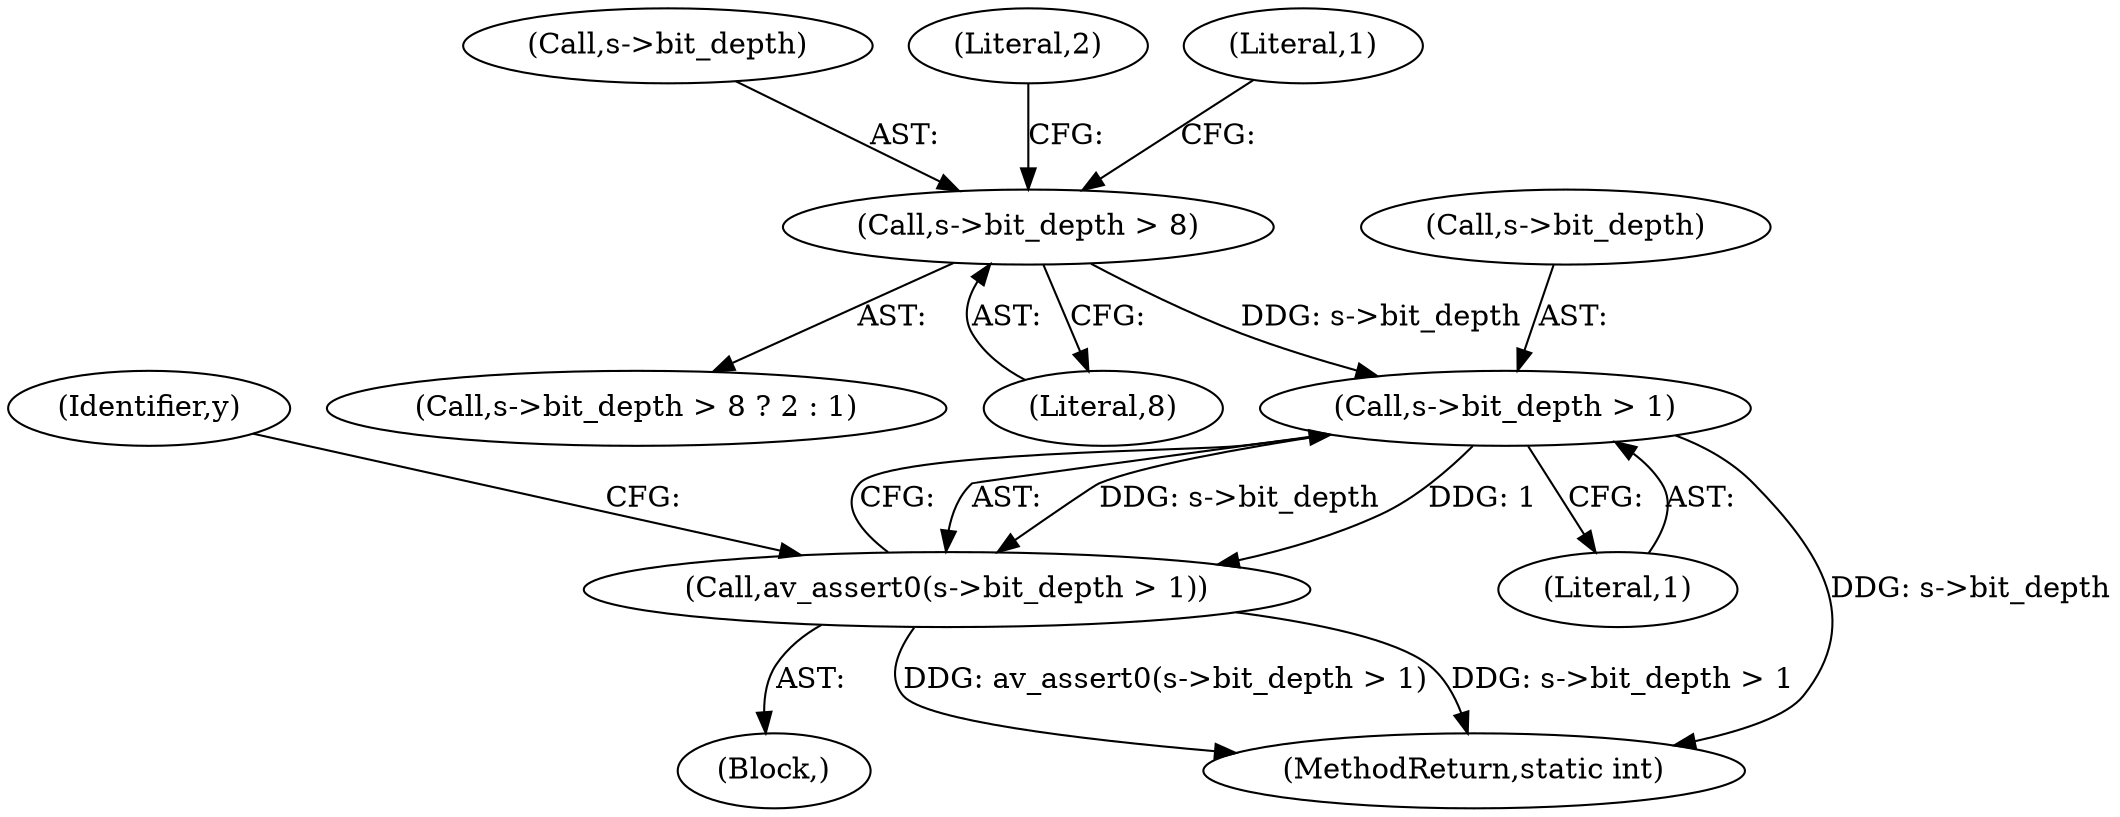 digraph "0_FFmpeg_e477f09d0b3619f3d29173b2cd593e17e2d1978e@pointer" {
"1000585" [label="(Call,s->bit_depth > 8)"];
"1000603" [label="(Call,s->bit_depth > 1)"];
"1000602" [label="(Call,av_assert0(s->bit_depth > 1))"];
"1000603" [label="(Call,s->bit_depth > 1)"];
"1000607" [label="(Literal,1)"];
"1000589" [label="(Literal,8)"];
"1000602" [label="(Call,av_assert0(s->bit_depth > 1))"];
"1000604" [label="(Call,s->bit_depth)"];
"1000586" [label="(Call,s->bit_depth)"];
"1000590" [label="(Literal,2)"];
"1000828" [label="(MethodReturn,static int)"];
"1000584" [label="(Call,s->bit_depth > 8 ? 2 : 1)"];
"1000585" [label="(Call,s->bit_depth > 8)"];
"1000591" [label="(Literal,1)"];
"1000580" [label="(Block,)"];
"1000610" [label="(Identifier,y)"];
"1000585" -> "1000584"  [label="AST: "];
"1000585" -> "1000589"  [label="CFG: "];
"1000586" -> "1000585"  [label="AST: "];
"1000589" -> "1000585"  [label="AST: "];
"1000590" -> "1000585"  [label="CFG: "];
"1000591" -> "1000585"  [label="CFG: "];
"1000585" -> "1000603"  [label="DDG: s->bit_depth"];
"1000603" -> "1000602"  [label="AST: "];
"1000603" -> "1000607"  [label="CFG: "];
"1000604" -> "1000603"  [label="AST: "];
"1000607" -> "1000603"  [label="AST: "];
"1000602" -> "1000603"  [label="CFG: "];
"1000603" -> "1000828"  [label="DDG: s->bit_depth"];
"1000603" -> "1000602"  [label="DDG: s->bit_depth"];
"1000603" -> "1000602"  [label="DDG: 1"];
"1000602" -> "1000580"  [label="AST: "];
"1000610" -> "1000602"  [label="CFG: "];
"1000602" -> "1000828"  [label="DDG: av_assert0(s->bit_depth > 1)"];
"1000602" -> "1000828"  [label="DDG: s->bit_depth > 1"];
}
